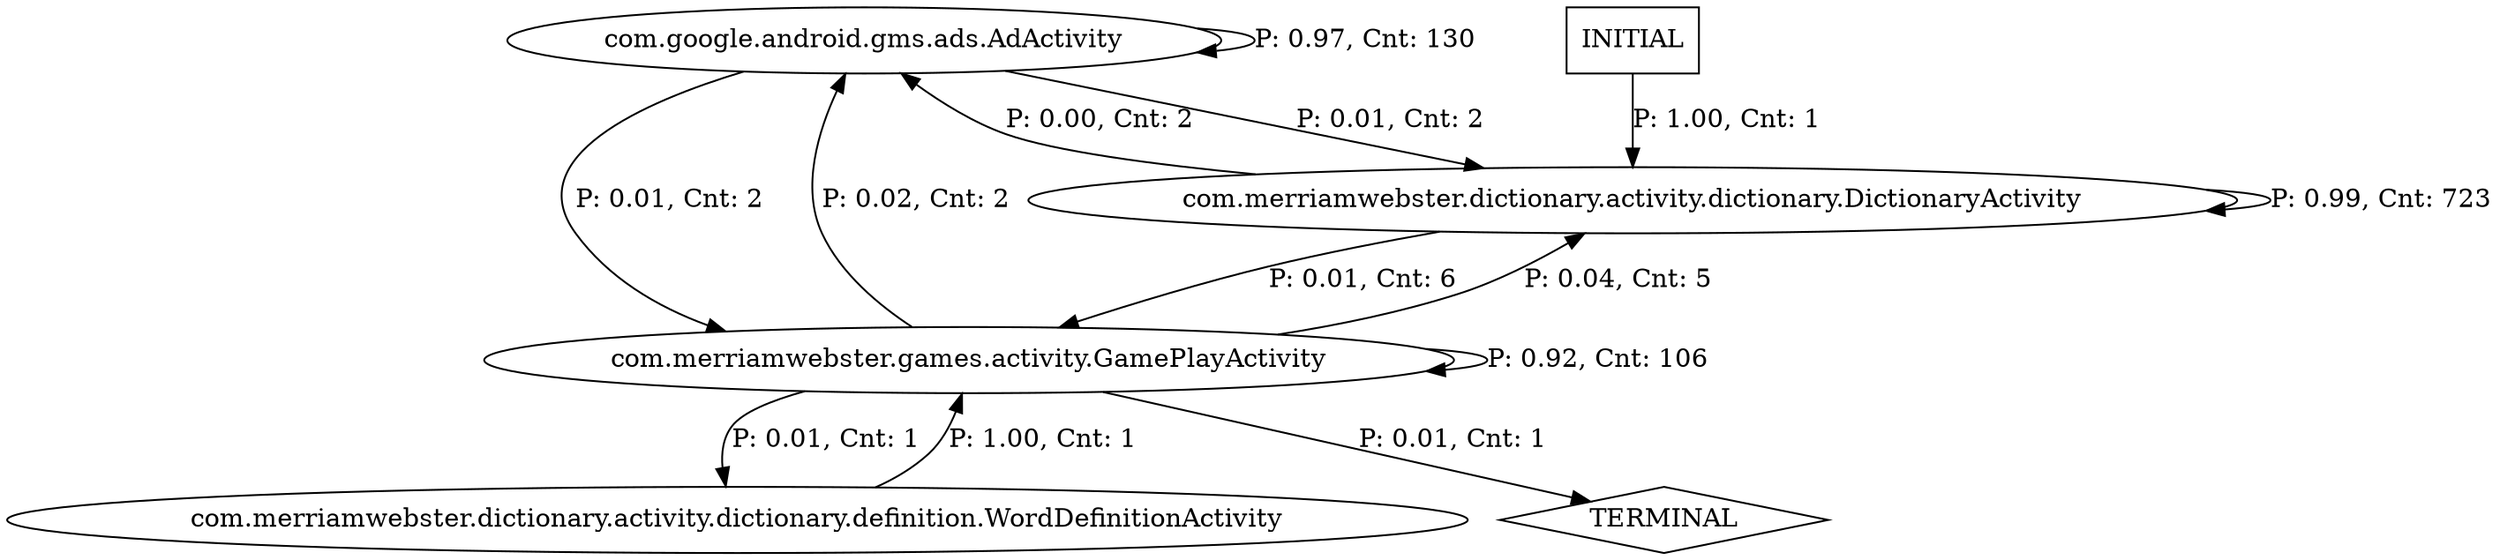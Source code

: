 digraph G {
  0 [label="com.google.android.gms.ads.AdActivity"];
  1 [label="com.merriamwebster.dictionary.activity.dictionary.DictionaryActivity"];
  2 [label="com.merriamwebster.dictionary.activity.dictionary.definition.WordDefinitionActivity"];
  3 [label="com.merriamwebster.games.activity.GamePlayActivity"];
  4 [label="TERMINAL",shape=diamond];
  5 [label="INITIAL",shape=box];
0->0 [label="P: 0.97, Cnt: 130"];
0->1 [label="P: 0.01, Cnt: 2"];
0->3 [label="P: 0.01, Cnt: 2"];
1->0 [label="P: 0.00, Cnt: 2"];
1->1 [label="P: 0.99, Cnt: 723"];
1->3 [label="P: 0.01, Cnt: 6"];
2->3 [label="P: 1.00, Cnt: 1"];
3->0 [label="P: 0.02, Cnt: 2"];
3->1 [label="P: 0.04, Cnt: 5"];
3->2 [label="P: 0.01, Cnt: 1"];
3->3 [label="P: 0.92, Cnt: 106"];
3->4 [label="P: 0.01, Cnt: 1"];
5->1 [label="P: 1.00, Cnt: 1"];
}
